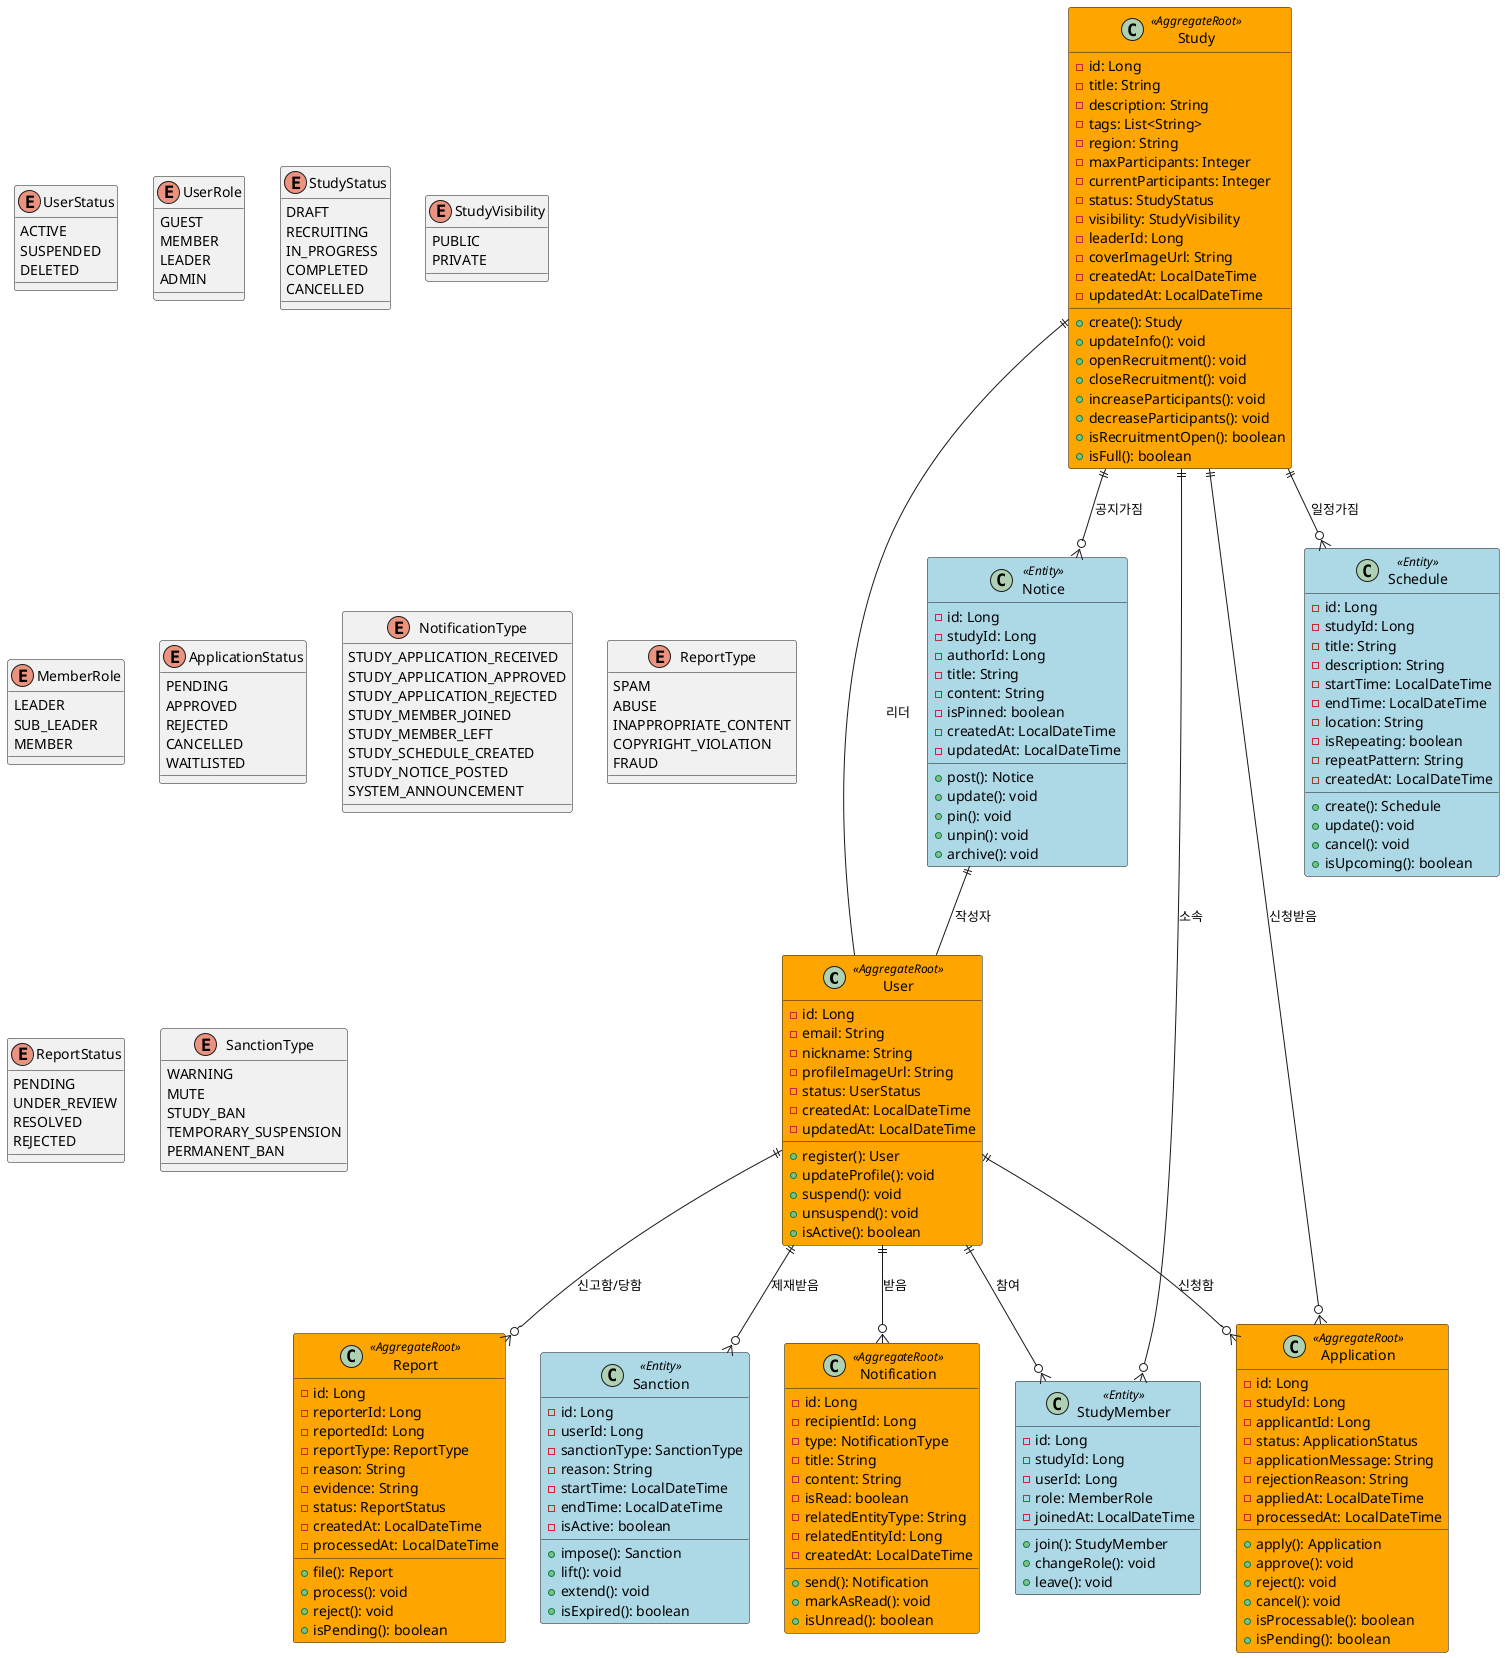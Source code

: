 @startuml
!define ENTITY class
!define VALUE_OBJECT class
!define AGGREGATE_ROOT class
!define SERVICE class

skinparam class {
    BackgroundColor<<Entity>> LightBlue
    BackgroundColor<<ValueObject>> LightGreen
    BackgroundColor<<AggregateRoot>> Orange
    BackgroundColor<<Service>> LightYellow
}

' === 사용자 도메인 ===
AGGREGATE_ROOT User <<AggregateRoot>> {
    -id: Long
    -email: String
    -nickname: String
    -profileImageUrl: String
    -status: UserStatus
    -createdAt: LocalDateTime
    -updatedAt: LocalDateTime
    +register(): User
    +updateProfile(): void
    +suspend(): void
    +unsuspend(): void
    +isActive(): boolean
}

enum UserStatus {
    ACTIVE
    SUSPENDED
    DELETED
}

enum UserRole {
    GUEST
    MEMBER
    LEADER
    ADMIN
}

' === 스터디 도메인 ===
AGGREGATE_ROOT Study <<AggregateRoot>> {
    -id: Long
    -title: String
    -description: String
    -tags: List<String>
    -region: String
    -maxParticipants: Integer
    -currentParticipants: Integer
    -status: StudyStatus
    -visibility: StudyVisibility
    -leaderId: Long
    -coverImageUrl: String
    -createdAt: LocalDateTime
    -updatedAt: LocalDateTime
    +create(): Study
    +updateInfo(): void
    +openRecruitment(): void
    +closeRecruitment(): void
    +increaseParticipants(): void
    +decreaseParticipants(): void
    +isRecruitmentOpen(): boolean
    +isFull(): boolean
}

enum StudyStatus {
    DRAFT
    RECRUITING
    IN_PROGRESS
    COMPLETED
    CANCELLED
}

enum StudyVisibility {
    PUBLIC
    PRIVATE
}

ENTITY StudyMember <<Entity>> {
    -id: Long
    -studyId: Long
    -userId: Long
    -role: MemberRole
    -joinedAt: LocalDateTime
    +join(): StudyMember
    +changeRole(): void
    +leave(): void
}

enum MemberRole {
    LEADER
    SUB_LEADER
    MEMBER
}

' === 참가 신청 도메인 ===
AGGREGATE_ROOT Application <<AggregateRoot>> {
    -id: Long
    -studyId: Long
    -applicantId: Long
    -status: ApplicationStatus
    -applicationMessage: String
    -rejectionReason: String
    -appliedAt: LocalDateTime
    -processedAt: LocalDateTime
    +apply(): Application
    +approve(): void
    +reject(): void
    +cancel(): void
    +isProcessable(): boolean
    +isPending(): boolean
}

enum ApplicationStatus {
    PENDING
    APPROVED
    REJECTED
    CANCELLED
    WAITLISTED
}

' === 알림 도메인 ===
AGGREGATE_ROOT Notification <<AggregateRoot>> {
    -id: Long
    -recipientId: Long
    -type: NotificationType
    -title: String
    -content: String
    -isRead: boolean
    -relatedEntityType: String
    -relatedEntityId: Long
    -createdAt: LocalDateTime
    +send(): Notification
    +markAsRead(): void
    +isUnread(): boolean
}

enum NotificationType {
    STUDY_APPLICATION_RECEIVED
    STUDY_APPLICATION_APPROVED
    STUDY_APPLICATION_REJECTED
    STUDY_MEMBER_JOINED
    STUDY_MEMBER_LEFT
    STUDY_SCHEDULE_CREATED
    STUDY_NOTICE_POSTED
    SYSTEM_ANNOUNCEMENT
}

' === 스터디 일정 도메인 ===
ENTITY Schedule <<Entity>> {
    -id: Long
    -studyId: Long
    -title: String
    -description: String
    -startTime: LocalDateTime
    -endTime: LocalDateTime
    -location: String
    -isRepeating: boolean
    -repeatPattern: String
    -createdAt: LocalDateTime
    +create(): Schedule
    +update(): void
    +cancel(): void
    +isUpcoming(): boolean
}

' === 스터디 공지 도메인 ===
ENTITY Notice <<Entity>> {
    -id: Long
    -studyId: Long
    -authorId: Long
    -title: String
    -content: String
    -isPinned: boolean
    -createdAt: LocalDateTime
    -updatedAt: LocalDateTime
    +post(): Notice
    +update(): void
    +pin(): void
    +unpin(): void
    +archive(): void
}

' === 신고/제재 도메인 ===
AGGREGATE_ROOT Report <<AggregateRoot>> {
    -id: Long
    -reporterId: Long
    -reportedId: Long
    -reportType: ReportType
    -reason: String
    -evidence: String
    -status: ReportStatus
    -createdAt: LocalDateTime
    -processedAt: LocalDateTime
    +file(): Report
    +process(): void
    +reject(): void
    +isPending(): boolean
}

enum ReportType {
    SPAM
    ABUSE
    INAPPROPRIATE_CONTENT
    COPYRIGHT_VIOLATION
    FRAUD
}

enum ReportStatus {
    PENDING
    UNDER_REVIEW
    RESOLVED
    REJECTED
}

ENTITY Sanction <<Entity>> {
    -id: Long
    -userId: Long
    -sanctionType: SanctionType
    -reason: String
    -startTime: LocalDateTime
    -endTime: LocalDateTime
    -isActive: boolean
    +impose(): Sanction
    +lift(): void
    +extend(): void
    +isExpired(): boolean
}

enum SanctionType {
    WARNING
    MUTE
    STUDY_BAN
    TEMPORARY_SUSPENSION
    PERMANENT_BAN
}

' === 관계 정의 ===
User ||--o{ StudyMember : "참여"
Study ||--o{ StudyMember : "소속"
Study ||--o{ Application : "신청받음"
User ||--o{ Application : "신청함"
Study ||--o{ Schedule : "일정가짐"
Study ||--o{ Notice : "공지가짐"
User ||--o{ Notification : "받음"
User ||--o{ Report : "신고함/당함"
User ||--o{ Sanction : "제재받음"

Study ||-- User : "리더"
Notice ||-- User : "작성자"

@enduml
